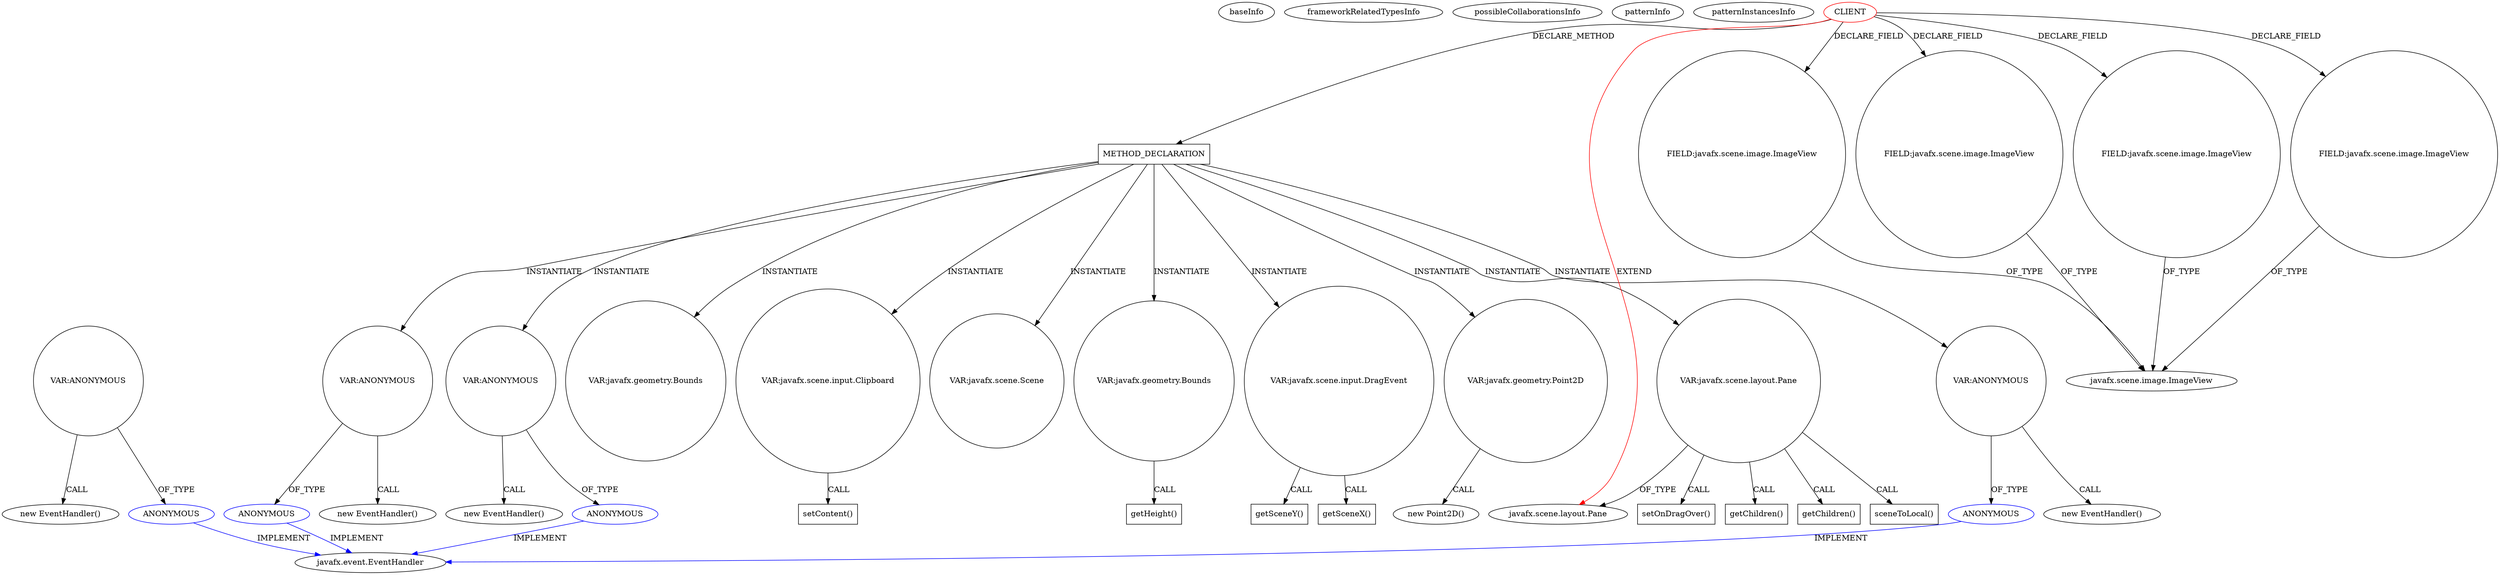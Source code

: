 digraph {
baseInfo[graphId=2206,category="pattern",isAnonymous=false,possibleRelation=true]
frameworkRelatedTypesInfo[0="javafx.scene.layout.Pane"]
possibleCollaborationsInfo[0="2206~INSTANTIATION-CLIENT_METHOD_DECLARATION-~javafx.scene.layout.Pane ~javafx.event.EventHandler ~false~true",1="2206~INSTANTIATION-CLIENT_METHOD_DECLARATION-~javafx.scene.layout.Pane ~javafx.event.EventHandler ~false~true",2="2206~INSTANTIATION-CLIENT_METHOD_DECLARATION-~javafx.scene.layout.Pane ~javafx.event.EventHandler ~false~true",3="2206~INSTANTIATION-~javafx.scene.layout.Pane ~javafx.event.EventHandler ~false~true"]
patternInfo[frequency=2.0,patternRootClient=0]
patternInstancesInfo[0="prashker-KingsSGF~/prashker-KingsSGF/KingsSGF-master/src/uiSam/HexTileView.java~HexTileView~3900",1="prashker-KingsSGF~/prashker-KingsSGF/KingsSGF-master/src/uiSam/BankView.java~BankView~3932"]
230[label="new Point2D()",vertexType="CONSTRUCTOR_CALL",isFrameworkType=false]
231[label="VAR:javafx.geometry.Point2D",vertexType="VARIABLE_EXPRESION",isFrameworkType=false,shape=circle]
175[label="METHOD_DECLARATION",vertexType="CLIENT_METHOD_DECLARATION",isFrameworkType=false,shape=box]
0[label="CLIENT",vertexType="ROOT_CLIENT_CLASS_DECLARATION",isFrameworkType=false,color=red]
225[label="VAR:ANONYMOUS",vertexType="VARIABLE_EXPRESION",isFrameworkType=false,shape=circle]
226[label="ANONYMOUS",vertexType="REFERENCE_ANONYMOUS_DECLARATION",isFrameworkType=false,color=blue]
224[label="new EventHandler()",vertexType="CONSTRUCTOR_CALL",isFrameworkType=false]
243[label="VAR:javafx.geometry.Bounds",vertexType="VARIABLE_EXPRESION",isFrameworkType=false,shape=circle]
258[label="VAR:ANONYMOUS",vertexType="VARIABLE_EXPRESION",isFrameworkType=false,shape=circle]
259[label="ANONYMOUS",vertexType="REFERENCE_ANONYMOUS_DECLARATION",isFrameworkType=false,color=blue]
257[label="new EventHandler()",vertexType="CONSTRUCTOR_CALL",isFrameworkType=false]
187[label="VAR:ANONYMOUS",vertexType="VARIABLE_EXPRESION",isFrameworkType=false,shape=circle]
188[label="ANONYMOUS",vertexType="REFERENCE_ANONYMOUS_DECLARATION",isFrameworkType=false,color=blue]
186[label="new EventHandler()",vertexType="CONSTRUCTOR_CALL",isFrameworkType=false]
1[label="javafx.scene.layout.Pane",vertexType="FRAMEWORK_CLASS_TYPE",isFrameworkType=false]
250[label="VAR:javafx.geometry.Bounds",vertexType="VARIABLE_EXPRESION",isFrameworkType=false,shape=circle]
233[label="VAR:javafx.scene.input.DragEvent",vertexType="VARIABLE_EXPRESION",isFrameworkType=false,shape=circle]
234[label="getSceneX()",vertexType="INSIDE_CALL",isFrameworkType=false,shape=box]
237[label="getSceneY()",vertexType="INSIDE_CALL",isFrameworkType=false,shape=box]
199[label="VAR:javafx.scene.layout.Pane",vertexType="VARIABLE_EXPRESION",isFrameworkType=false,shape=circle]
223[label="setOnDragOver()",vertexType="INSIDE_CALL",isFrameworkType=false,shape=box]
200[label="getChildren()",vertexType="INSIDE_CALL",isFrameworkType=false,shape=box]
203[label="getChildren()",vertexType="INSIDE_CALL",isFrameworkType=false,shape=box]
85[label="javafx.event.EventHandler",vertexType="FRAMEWORK_INTERFACE_TYPE",isFrameworkType=false]
149[label="ANONYMOUS",vertexType="REFERENCE_ANONYMOUS_DECLARATION",isFrameworkType=false,color=blue]
148[label="VAR:ANONYMOUS",vertexType="VARIABLE_EXPRESION",isFrameworkType=false,shape=circle]
147[label="new EventHandler()",vertexType="CONSTRUCTOR_CALL",isFrameworkType=false]
178[label="VAR:javafx.scene.Scene",vertexType="VARIABLE_EXPRESION",isFrameworkType=false,shape=circle]
219[label="VAR:javafx.scene.input.Clipboard",vertexType="VARIABLE_EXPRESION",isFrameworkType=false,shape=circle]
220[label="setContent()",vertexType="INSIDE_CALL",isFrameworkType=false,shape=box]
251[label="getHeight()",vertexType="INSIDE_CALL",isFrameworkType=false,shape=box]
229[label="sceneToLocal()",vertexType="INSIDE_CALL",isFrameworkType=false,shape=box]
14[label="FIELD:javafx.scene.image.ImageView",vertexType="FIELD_DECLARATION",isFrameworkType=false,shape=circle]
3[label="javafx.scene.image.ImageView",vertexType="FRAMEWORK_CLASS_TYPE",isFrameworkType=false]
8[label="FIELD:javafx.scene.image.ImageView",vertexType="FIELD_DECLARATION",isFrameworkType=false,shape=circle]
2[label="FIELD:javafx.scene.image.ImageView",vertexType="FIELD_DECLARATION",isFrameworkType=false,shape=circle]
12[label="FIELD:javafx.scene.image.ImageView",vertexType="FIELD_DECLARATION",isFrameworkType=false,shape=circle]
0->175[label="DECLARE_METHOD"]
187->186[label="CALL"]
148->149[label="OF_TYPE"]
175->258[label="INSTANTIATE"]
199->1[label="OF_TYPE"]
258->257[label="CALL"]
175->178[label="INSTANTIATE"]
175->199[label="INSTANTIATE"]
233->234[label="CALL"]
148->147[label="CALL"]
175->231[label="INSTANTIATE"]
0->1[label="EXTEND",color=red]
175->250[label="INSTANTIATE"]
2->3[label="OF_TYPE"]
8->3[label="OF_TYPE"]
0->14[label="DECLARE_FIELD"]
225->224[label="CALL"]
259->85[label="IMPLEMENT",color=blue]
175->219[label="INSTANTIATE"]
231->230[label="CALL"]
175->233[label="INSTANTIATE"]
199->223[label="CALL"]
187->188[label="OF_TYPE"]
233->237[label="CALL"]
199->203[label="CALL"]
0->2[label="DECLARE_FIELD"]
0->12[label="DECLARE_FIELD"]
199->229[label="CALL"]
199->200[label="CALL"]
149->85[label="IMPLEMENT",color=blue]
225->226[label="OF_TYPE"]
258->259[label="OF_TYPE"]
175->187[label="INSTANTIATE"]
14->3[label="OF_TYPE"]
12->3[label="OF_TYPE"]
226->85[label="IMPLEMENT",color=blue]
250->251[label="CALL"]
175->243[label="INSTANTIATE"]
0->8[label="DECLARE_FIELD"]
175->225[label="INSTANTIATE"]
188->85[label="IMPLEMENT",color=blue]
219->220[label="CALL"]
}
